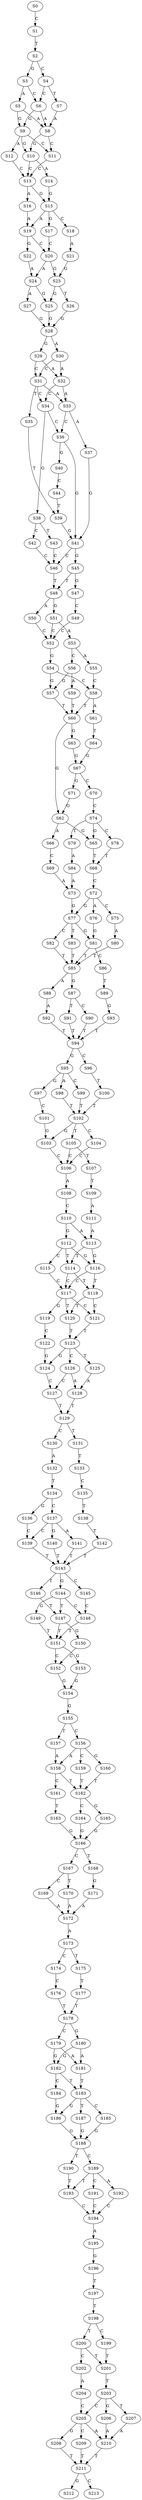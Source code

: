 strict digraph  {
	S0 -> S1 [ label = C ];
	S1 -> S2 [ label = T ];
	S2 -> S3 [ label = G ];
	S2 -> S4 [ label = C ];
	S3 -> S5 [ label = A ];
	S3 -> S6 [ label = C ];
	S4 -> S6 [ label = C ];
	S4 -> S7 [ label = T ];
	S5 -> S8 [ label = A ];
	S5 -> S9 [ label = G ];
	S6 -> S8 [ label = A ];
	S6 -> S9 [ label = G ];
	S7 -> S8 [ label = A ];
	S8 -> S10 [ label = G ];
	S8 -> S11 [ label = C ];
	S9 -> S12 [ label = A ];
	S9 -> S11 [ label = C ];
	S9 -> S10 [ label = G ];
	S10 -> S13 [ label = C ];
	S10 -> S14 [ label = A ];
	S11 -> S13 [ label = C ];
	S12 -> S13 [ label = C ];
	S13 -> S15 [ label = G ];
	S13 -> S16 [ label = A ];
	S14 -> S15 [ label = G ];
	S15 -> S17 [ label = G ];
	S15 -> S18 [ label = C ];
	S15 -> S19 [ label = A ];
	S16 -> S19 [ label = A ];
	S17 -> S20 [ label = C ];
	S18 -> S21 [ label = A ];
	S19 -> S20 [ label = C ];
	S19 -> S22 [ label = G ];
	S20 -> S23 [ label = G ];
	S20 -> S24 [ label = A ];
	S21 -> S23 [ label = G ];
	S22 -> S24 [ label = A ];
	S23 -> S25 [ label = G ];
	S23 -> S26 [ label = T ];
	S24 -> S27 [ label = A ];
	S24 -> S25 [ label = G ];
	S25 -> S28 [ label = G ];
	S26 -> S28 [ label = G ];
	S27 -> S28 [ label = G ];
	S28 -> S29 [ label = G ];
	S28 -> S30 [ label = A ];
	S29 -> S31 [ label = C ];
	S29 -> S32 [ label = A ];
	S30 -> S31 [ label = C ];
	S30 -> S32 [ label = A ];
	S31 -> S33 [ label = A ];
	S31 -> S34 [ label = C ];
	S31 -> S35 [ label = T ];
	S32 -> S33 [ label = A ];
	S32 -> S34 [ label = C ];
	S33 -> S36 [ label = C ];
	S33 -> S37 [ label = A ];
	S34 -> S36 [ label = C ];
	S34 -> S38 [ label = G ];
	S35 -> S39 [ label = T ];
	S36 -> S40 [ label = G ];
	S36 -> S41 [ label = G ];
	S37 -> S41 [ label = G ];
	S38 -> S42 [ label = C ];
	S38 -> S43 [ label = T ];
	S39 -> S41 [ label = G ];
	S40 -> S44 [ label = C ];
	S41 -> S45 [ label = G ];
	S41 -> S46 [ label = C ];
	S42 -> S46 [ label = C ];
	S43 -> S46 [ label = C ];
	S44 -> S39 [ label = T ];
	S45 -> S47 [ label = G ];
	S45 -> S48 [ label = T ];
	S46 -> S48 [ label = T ];
	S47 -> S49 [ label = C ];
	S48 -> S50 [ label = A ];
	S48 -> S51 [ label = G ];
	S49 -> S52 [ label = C ];
	S50 -> S52 [ label = C ];
	S51 -> S53 [ label = A ];
	S51 -> S52 [ label = C ];
	S52 -> S54 [ label = G ];
	S53 -> S55 [ label = A ];
	S53 -> S56 [ label = C ];
	S54 -> S57 [ label = G ];
	S54 -> S58 [ label = C ];
	S55 -> S58 [ label = C ];
	S56 -> S57 [ label = G ];
	S56 -> S59 [ label = A ];
	S57 -> S60 [ label = T ];
	S58 -> S60 [ label = T ];
	S58 -> S61 [ label = A ];
	S59 -> S60 [ label = T ];
	S60 -> S62 [ label = G ];
	S60 -> S63 [ label = G ];
	S61 -> S64 [ label = T ];
	S62 -> S65 [ label = G ];
	S62 -> S66 [ label = A ];
	S63 -> S67 [ label = G ];
	S64 -> S67 [ label = G ];
	S65 -> S68 [ label = T ];
	S66 -> S69 [ label = C ];
	S67 -> S70 [ label = C ];
	S67 -> S71 [ label = G ];
	S68 -> S72 [ label = C ];
	S69 -> S73 [ label = A ];
	S70 -> S74 [ label = C ];
	S71 -> S62 [ label = G ];
	S72 -> S75 [ label = C ];
	S72 -> S76 [ label = A ];
	S72 -> S77 [ label = G ];
	S73 -> S77 [ label = G ];
	S74 -> S78 [ label = C ];
	S74 -> S65 [ label = G ];
	S74 -> S79 [ label = T ];
	S75 -> S80 [ label = A ];
	S76 -> S81 [ label = G ];
	S77 -> S82 [ label = C ];
	S77 -> S81 [ label = G ];
	S77 -> S83 [ label = T ];
	S78 -> S68 [ label = T ];
	S79 -> S84 [ label = A ];
	S80 -> S85 [ label = T ];
	S81 -> S86 [ label = C ];
	S81 -> S85 [ label = T ];
	S82 -> S85 [ label = T ];
	S83 -> S85 [ label = T ];
	S84 -> S73 [ label = A ];
	S85 -> S87 [ label = G ];
	S85 -> S88 [ label = A ];
	S86 -> S89 [ label = T ];
	S87 -> S90 [ label = C ];
	S87 -> S91 [ label = T ];
	S88 -> S92 [ label = A ];
	S89 -> S93 [ label = G ];
	S90 -> S94 [ label = T ];
	S91 -> S94 [ label = T ];
	S92 -> S94 [ label = T ];
	S93 -> S94 [ label = T ];
	S94 -> S95 [ label = G ];
	S94 -> S96 [ label = C ];
	S95 -> S97 [ label = G ];
	S95 -> S98 [ label = A ];
	S95 -> S99 [ label = C ];
	S96 -> S100 [ label = T ];
	S97 -> S101 [ label = C ];
	S98 -> S102 [ label = T ];
	S99 -> S102 [ label = T ];
	S100 -> S102 [ label = T ];
	S101 -> S103 [ label = G ];
	S102 -> S104 [ label = C ];
	S102 -> S105 [ label = T ];
	S102 -> S103 [ label = G ];
	S103 -> S106 [ label = C ];
	S104 -> S106 [ label = C ];
	S105 -> S107 [ label = T ];
	S105 -> S106 [ label = C ];
	S106 -> S108 [ label = A ];
	S107 -> S109 [ label = T ];
	S108 -> S110 [ label = C ];
	S109 -> S111 [ label = A ];
	S110 -> S112 [ label = G ];
	S110 -> S113 [ label = A ];
	S111 -> S113 [ label = A ];
	S112 -> S114 [ label = T ];
	S112 -> S115 [ label = C ];
	S112 -> S116 [ label = G ];
	S113 -> S116 [ label = G ];
	S113 -> S114 [ label = T ];
	S114 -> S117 [ label = C ];
	S114 -> S118 [ label = T ];
	S115 -> S117 [ label = C ];
	S116 -> S118 [ label = T ];
	S116 -> S117 [ label = C ];
	S117 -> S119 [ label = G ];
	S117 -> S120 [ label = T ];
	S117 -> S121 [ label = C ];
	S118 -> S121 [ label = C ];
	S118 -> S120 [ label = T ];
	S119 -> S122 [ label = C ];
	S120 -> S123 [ label = T ];
	S121 -> S123 [ label = T ];
	S122 -> S124 [ label = G ];
	S123 -> S124 [ label = G ];
	S123 -> S125 [ label = T ];
	S123 -> S126 [ label = C ];
	S124 -> S127 [ label = C ];
	S125 -> S128 [ label = A ];
	S126 -> S127 [ label = C ];
	S126 -> S128 [ label = A ];
	S127 -> S129 [ label = T ];
	S128 -> S129 [ label = T ];
	S129 -> S130 [ label = C ];
	S129 -> S131 [ label = T ];
	S130 -> S132 [ label = A ];
	S131 -> S133 [ label = T ];
	S132 -> S134 [ label = T ];
	S133 -> S135 [ label = C ];
	S134 -> S136 [ label = G ];
	S134 -> S137 [ label = C ];
	S135 -> S138 [ label = T ];
	S136 -> S139 [ label = C ];
	S137 -> S139 [ label = C ];
	S137 -> S140 [ label = G ];
	S137 -> S141 [ label = A ];
	S138 -> S142 [ label = T ];
	S139 -> S143 [ label = T ];
	S140 -> S143 [ label = T ];
	S141 -> S143 [ label = T ];
	S142 -> S143 [ label = T ];
	S143 -> S144 [ label = G ];
	S143 -> S145 [ label = C ];
	S143 -> S146 [ label = T ];
	S144 -> S147 [ label = T ];
	S144 -> S148 [ label = C ];
	S144 -> S149 [ label = G ];
	S145 -> S148 [ label = C ];
	S146 -> S147 [ label = T ];
	S147 -> S150 [ label = G ];
	S147 -> S151 [ label = T ];
	S148 -> S151 [ label = T ];
	S149 -> S151 [ label = T ];
	S150 -> S152 [ label = C ];
	S151 -> S153 [ label = G ];
	S151 -> S152 [ label = C ];
	S152 -> S154 [ label = G ];
	S153 -> S154 [ label = G ];
	S154 -> S155 [ label = G ];
	S155 -> S156 [ label = C ];
	S155 -> S157 [ label = T ];
	S156 -> S158 [ label = A ];
	S156 -> S159 [ label = C ];
	S156 -> S160 [ label = G ];
	S157 -> S158 [ label = A ];
	S158 -> S161 [ label = C ];
	S158 -> S162 [ label = T ];
	S159 -> S162 [ label = T ];
	S160 -> S162 [ label = T ];
	S161 -> S163 [ label = T ];
	S162 -> S164 [ label = C ];
	S162 -> S165 [ label = G ];
	S163 -> S166 [ label = G ];
	S164 -> S166 [ label = G ];
	S165 -> S166 [ label = G ];
	S166 -> S167 [ label = C ];
	S166 -> S168 [ label = T ];
	S167 -> S169 [ label = C ];
	S167 -> S170 [ label = T ];
	S168 -> S171 [ label = G ];
	S169 -> S172 [ label = A ];
	S170 -> S172 [ label = A ];
	S171 -> S172 [ label = A ];
	S172 -> S173 [ label = A ];
	S173 -> S174 [ label = C ];
	S173 -> S175 [ label = T ];
	S174 -> S176 [ label = C ];
	S175 -> S177 [ label = T ];
	S176 -> S178 [ label = T ];
	S177 -> S178 [ label = T ];
	S178 -> S179 [ label = C ];
	S178 -> S180 [ label = G ];
	S179 -> S181 [ label = A ];
	S179 -> S182 [ label = G ];
	S180 -> S182 [ label = G ];
	S180 -> S181 [ label = A ];
	S181 -> S183 [ label = T ];
	S182 -> S183 [ label = T ];
	S182 -> S184 [ label = C ];
	S183 -> S185 [ label = C ];
	S183 -> S186 [ label = G ];
	S183 -> S187 [ label = T ];
	S184 -> S186 [ label = G ];
	S185 -> S188 [ label = G ];
	S186 -> S188 [ label = G ];
	S187 -> S188 [ label = G ];
	S188 -> S189 [ label = C ];
	S188 -> S190 [ label = T ];
	S189 -> S191 [ label = C ];
	S189 -> S192 [ label = A ];
	S189 -> S193 [ label = T ];
	S190 -> S193 [ label = T ];
	S191 -> S194 [ label = C ];
	S192 -> S194 [ label = C ];
	S193 -> S194 [ label = C ];
	S194 -> S195 [ label = A ];
	S195 -> S196 [ label = G ];
	S196 -> S197 [ label = T ];
	S197 -> S198 [ label = T ];
	S198 -> S199 [ label = C ];
	S198 -> S200 [ label = T ];
	S199 -> S201 [ label = T ];
	S200 -> S201 [ label = T ];
	S200 -> S202 [ label = C ];
	S201 -> S203 [ label = T ];
	S202 -> S204 [ label = A ];
	S203 -> S205 [ label = C ];
	S203 -> S206 [ label = G ];
	S203 -> S207 [ label = T ];
	S204 -> S205 [ label = C ];
	S205 -> S208 [ label = G ];
	S205 -> S209 [ label = C ];
	S205 -> S210 [ label = A ];
	S206 -> S210 [ label = A ];
	S207 -> S210 [ label = A ];
	S208 -> S211 [ label = T ];
	S209 -> S211 [ label = T ];
	S210 -> S211 [ label = T ];
	S211 -> S212 [ label = G ];
	S211 -> S213 [ label = C ];
}
